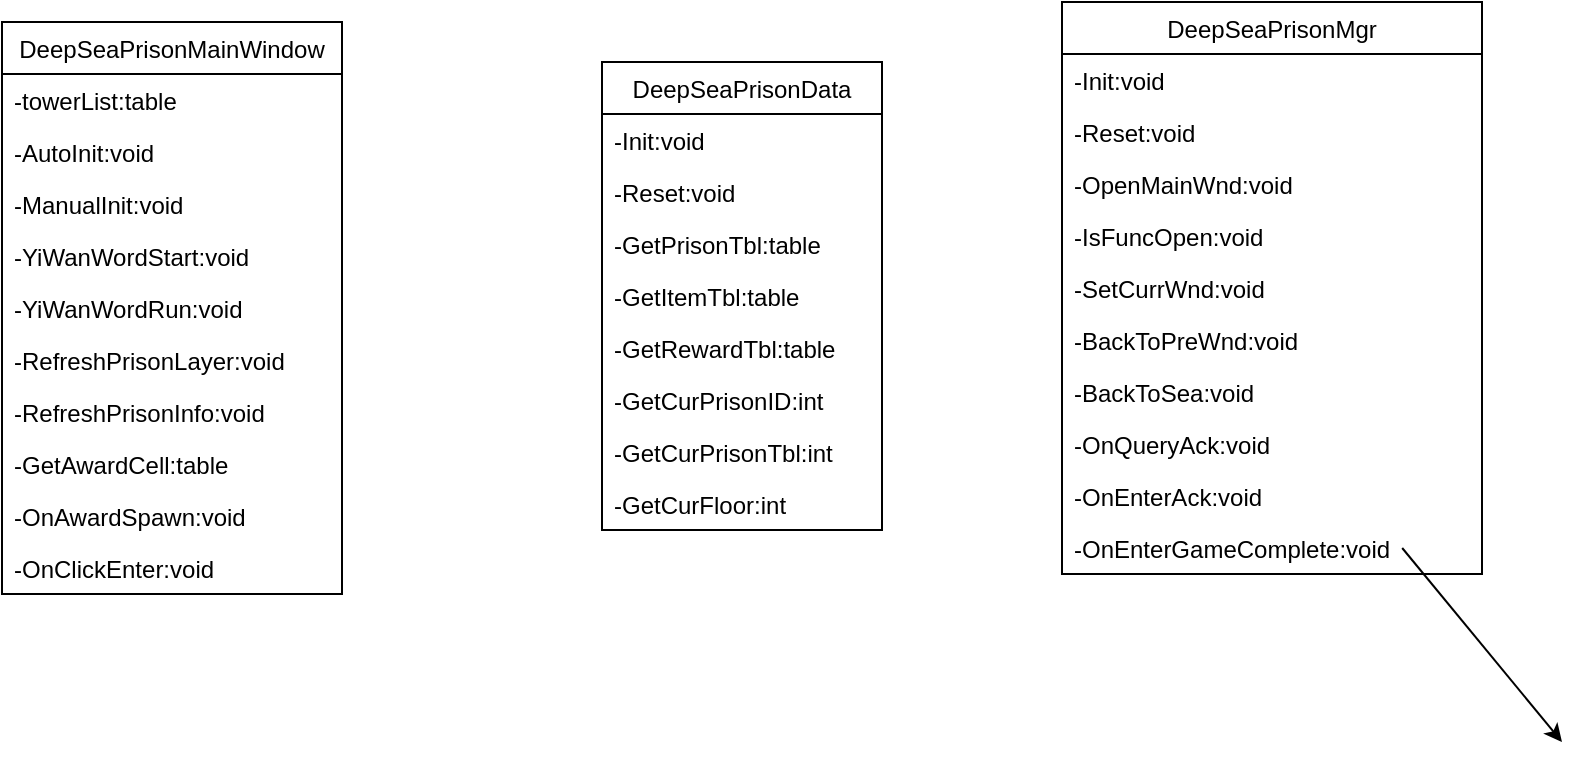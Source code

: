<mxfile version="13.5.8" type="github">
  <diagram id="C5RBs43oDa-KdzZeNtuy" name="Page-1">
    <mxGraphModel dx="1865" dy="676" grid="1" gridSize="10" guides="1" tooltips="1" connect="1" arrows="1" fold="1" page="1" pageScale="1" pageWidth="827" pageHeight="1169" math="0" shadow="0">
      <root>
        <mxCell id="WIyWlLk6GJQsqaUBKTNV-0" />
        <mxCell id="WIyWlLk6GJQsqaUBKTNV-1" parent="WIyWlLk6GJQsqaUBKTNV-0" />
        <mxCell id="sJLSV0z1X43og4lplSQz-0" value="DeepSeaPrisonMainWindow" style="swimlane;fontStyle=0;childLayout=stackLayout;horizontal=1;startSize=26;fillColor=none;horizontalStack=0;resizeParent=1;resizeParentMax=0;resizeLast=0;collapsible=1;marginBottom=0;" vertex="1" parent="WIyWlLk6GJQsqaUBKTNV-1">
          <mxGeometry x="-150" y="90" width="170" height="286" as="geometry" />
        </mxCell>
        <mxCell id="sJLSV0z1X43og4lplSQz-1" value="-towerList:table" style="text;strokeColor=none;fillColor=none;align=left;verticalAlign=top;spacingLeft=4;spacingRight=4;overflow=hidden;rotatable=0;points=[[0,0.5],[1,0.5]];portConstraint=eastwest;" vertex="1" parent="sJLSV0z1X43og4lplSQz-0">
          <mxGeometry y="26" width="170" height="26" as="geometry" />
        </mxCell>
        <mxCell id="sJLSV0z1X43og4lplSQz-3" value="-AutoInit:void" style="text;strokeColor=none;fillColor=none;align=left;verticalAlign=top;spacingLeft=4;spacingRight=4;overflow=hidden;rotatable=0;points=[[0,0.5],[1,0.5]];portConstraint=eastwest;" vertex="1" parent="sJLSV0z1X43og4lplSQz-0">
          <mxGeometry y="52" width="170" height="26" as="geometry" />
        </mxCell>
        <mxCell id="sJLSV0z1X43og4lplSQz-5" value="-ManualInit:void" style="text;strokeColor=none;fillColor=none;align=left;verticalAlign=top;spacingLeft=4;spacingRight=4;overflow=hidden;rotatable=0;points=[[0,0.5],[1,0.5]];portConstraint=eastwest;" vertex="1" parent="sJLSV0z1X43og4lplSQz-0">
          <mxGeometry y="78" width="170" height="26" as="geometry" />
        </mxCell>
        <mxCell id="sJLSV0z1X43og4lplSQz-6" value="-YiWanWordStart:void" style="text;strokeColor=none;fillColor=none;align=left;verticalAlign=top;spacingLeft=4;spacingRight=4;overflow=hidden;rotatable=0;points=[[0,0.5],[1,0.5]];portConstraint=eastwest;" vertex="1" parent="sJLSV0z1X43og4lplSQz-0">
          <mxGeometry y="104" width="170" height="26" as="geometry" />
        </mxCell>
        <mxCell id="sJLSV0z1X43og4lplSQz-7" value="-YiWanWordRun:void" style="text;strokeColor=none;fillColor=none;align=left;verticalAlign=top;spacingLeft=4;spacingRight=4;overflow=hidden;rotatable=0;points=[[0,0.5],[1,0.5]];portConstraint=eastwest;" vertex="1" parent="sJLSV0z1X43og4lplSQz-0">
          <mxGeometry y="130" width="170" height="26" as="geometry" />
        </mxCell>
        <mxCell id="sJLSV0z1X43og4lplSQz-8" value="-RefreshPrisonLayer:void" style="text;strokeColor=none;fillColor=none;align=left;verticalAlign=top;spacingLeft=4;spacingRight=4;overflow=hidden;rotatable=0;points=[[0,0.5],[1,0.5]];portConstraint=eastwest;" vertex="1" parent="sJLSV0z1X43og4lplSQz-0">
          <mxGeometry y="156" width="170" height="26" as="geometry" />
        </mxCell>
        <mxCell id="sJLSV0z1X43og4lplSQz-9" value="-RefreshPrisonInfo:void" style="text;strokeColor=none;fillColor=none;align=left;verticalAlign=top;spacingLeft=4;spacingRight=4;overflow=hidden;rotatable=0;points=[[0,0.5],[1,0.5]];portConstraint=eastwest;" vertex="1" parent="sJLSV0z1X43og4lplSQz-0">
          <mxGeometry y="182" width="170" height="26" as="geometry" />
        </mxCell>
        <mxCell id="sJLSV0z1X43og4lplSQz-10" value="-GetAwardCell:table" style="text;strokeColor=none;fillColor=none;align=left;verticalAlign=top;spacingLeft=4;spacingRight=4;overflow=hidden;rotatable=0;points=[[0,0.5],[1,0.5]];portConstraint=eastwest;" vertex="1" parent="sJLSV0z1X43og4lplSQz-0">
          <mxGeometry y="208" width="170" height="26" as="geometry" />
        </mxCell>
        <mxCell id="sJLSV0z1X43og4lplSQz-11" value="-OnAwardSpawn:void" style="text;strokeColor=none;fillColor=none;align=left;verticalAlign=top;spacingLeft=4;spacingRight=4;overflow=hidden;rotatable=0;points=[[0,0.5],[1,0.5]];portConstraint=eastwest;" vertex="1" parent="sJLSV0z1X43og4lplSQz-0">
          <mxGeometry y="234" width="170" height="26" as="geometry" />
        </mxCell>
        <mxCell id="sJLSV0z1X43og4lplSQz-12" value="-OnClickEnter:void" style="text;strokeColor=none;fillColor=none;align=left;verticalAlign=top;spacingLeft=4;spacingRight=4;overflow=hidden;rotatable=0;points=[[0,0.5],[1,0.5]];portConstraint=eastwest;" vertex="1" parent="sJLSV0z1X43og4lplSQz-0">
          <mxGeometry y="260" width="170" height="26" as="geometry" />
        </mxCell>
        <mxCell id="sJLSV0z1X43og4lplSQz-13" value="DeepSeaPrisonData" style="swimlane;fontStyle=0;childLayout=stackLayout;horizontal=1;startSize=26;fillColor=none;horizontalStack=0;resizeParent=1;resizeParentMax=0;resizeLast=0;collapsible=1;marginBottom=0;" vertex="1" parent="WIyWlLk6GJQsqaUBKTNV-1">
          <mxGeometry x="150" y="110" width="140" height="234" as="geometry" />
        </mxCell>
        <mxCell id="sJLSV0z1X43og4lplSQz-14" value="-Init:void" style="text;strokeColor=none;fillColor=none;align=left;verticalAlign=top;spacingLeft=4;spacingRight=4;overflow=hidden;rotatable=0;points=[[0,0.5],[1,0.5]];portConstraint=eastwest;" vertex="1" parent="sJLSV0z1X43og4lplSQz-13">
          <mxGeometry y="26" width="140" height="26" as="geometry" />
        </mxCell>
        <mxCell id="sJLSV0z1X43og4lplSQz-15" value="-Reset:void" style="text;strokeColor=none;fillColor=none;align=left;verticalAlign=top;spacingLeft=4;spacingRight=4;overflow=hidden;rotatable=0;points=[[0,0.5],[1,0.5]];portConstraint=eastwest;" vertex="1" parent="sJLSV0z1X43og4lplSQz-13">
          <mxGeometry y="52" width="140" height="26" as="geometry" />
        </mxCell>
        <mxCell id="sJLSV0z1X43og4lplSQz-16" value="-GetPrisonTbl:table" style="text;strokeColor=none;fillColor=none;align=left;verticalAlign=top;spacingLeft=4;spacingRight=4;overflow=hidden;rotatable=0;points=[[0,0.5],[1,0.5]];portConstraint=eastwest;" vertex="1" parent="sJLSV0z1X43og4lplSQz-13">
          <mxGeometry y="78" width="140" height="26" as="geometry" />
        </mxCell>
        <mxCell id="sJLSV0z1X43og4lplSQz-17" value="-GetItemTbl:table" style="text;strokeColor=none;fillColor=none;align=left;verticalAlign=top;spacingLeft=4;spacingRight=4;overflow=hidden;rotatable=0;points=[[0,0.5],[1,0.5]];portConstraint=eastwest;" vertex="1" parent="sJLSV0z1X43og4lplSQz-13">
          <mxGeometry y="104" width="140" height="26" as="geometry" />
        </mxCell>
        <mxCell id="sJLSV0z1X43og4lplSQz-18" value="-GetRewardTbl:table" style="text;strokeColor=none;fillColor=none;align=left;verticalAlign=top;spacingLeft=4;spacingRight=4;overflow=hidden;rotatable=0;points=[[0,0.5],[1,0.5]];portConstraint=eastwest;" vertex="1" parent="sJLSV0z1X43og4lplSQz-13">
          <mxGeometry y="130" width="140" height="26" as="geometry" />
        </mxCell>
        <mxCell id="sJLSV0z1X43og4lplSQz-19" value="-GetCurPrisonID:int" style="text;strokeColor=none;fillColor=none;align=left;verticalAlign=top;spacingLeft=4;spacingRight=4;overflow=hidden;rotatable=0;points=[[0,0.5],[1,0.5]];portConstraint=eastwest;" vertex="1" parent="sJLSV0z1X43og4lplSQz-13">
          <mxGeometry y="156" width="140" height="26" as="geometry" />
        </mxCell>
        <mxCell id="sJLSV0z1X43og4lplSQz-20" value="-GetCurPrisonTbl:int" style="text;strokeColor=none;fillColor=none;align=left;verticalAlign=top;spacingLeft=4;spacingRight=4;overflow=hidden;rotatable=0;points=[[0,0.5],[1,0.5]];portConstraint=eastwest;" vertex="1" parent="sJLSV0z1X43og4lplSQz-13">
          <mxGeometry y="182" width="140" height="26" as="geometry" />
        </mxCell>
        <mxCell id="sJLSV0z1X43og4lplSQz-21" value="-GetCurFloor:int" style="text;strokeColor=none;fillColor=none;align=left;verticalAlign=top;spacingLeft=4;spacingRight=4;overflow=hidden;rotatable=0;points=[[0,0.5],[1,0.5]];portConstraint=eastwest;" vertex="1" parent="sJLSV0z1X43og4lplSQz-13">
          <mxGeometry y="208" width="140" height="26" as="geometry" />
        </mxCell>
        <mxCell id="sJLSV0z1X43og4lplSQz-22" value="DeepSeaPrisonMgr" style="swimlane;fontStyle=0;childLayout=stackLayout;horizontal=1;startSize=26;fillColor=none;horizontalStack=0;resizeParent=1;resizeParentMax=0;resizeLast=0;collapsible=1;marginBottom=0;" vertex="1" parent="WIyWlLk6GJQsqaUBKTNV-1">
          <mxGeometry x="380" y="80" width="210" height="286" as="geometry" />
        </mxCell>
        <mxCell id="sJLSV0z1X43og4lplSQz-23" value="-Init:void" style="text;strokeColor=none;fillColor=none;align=left;verticalAlign=top;spacingLeft=4;spacingRight=4;overflow=hidden;rotatable=0;points=[[0,0.5],[1,0.5]];portConstraint=eastwest;" vertex="1" parent="sJLSV0z1X43og4lplSQz-22">
          <mxGeometry y="26" width="210" height="26" as="geometry" />
        </mxCell>
        <mxCell id="sJLSV0z1X43og4lplSQz-24" value="-Reset:void" style="text;strokeColor=none;fillColor=none;align=left;verticalAlign=top;spacingLeft=4;spacingRight=4;overflow=hidden;rotatable=0;points=[[0,0.5],[1,0.5]];portConstraint=eastwest;" vertex="1" parent="sJLSV0z1X43og4lplSQz-22">
          <mxGeometry y="52" width="210" height="26" as="geometry" />
        </mxCell>
        <mxCell id="sJLSV0z1X43og4lplSQz-25" value="-OpenMainWnd:void" style="text;strokeColor=none;fillColor=none;align=left;verticalAlign=top;spacingLeft=4;spacingRight=4;overflow=hidden;rotatable=0;points=[[0,0.5],[1,0.5]];portConstraint=eastwest;" vertex="1" parent="sJLSV0z1X43og4lplSQz-22">
          <mxGeometry y="78" width="210" height="26" as="geometry" />
        </mxCell>
        <mxCell id="sJLSV0z1X43og4lplSQz-26" value="-IsFuncOpen:void" style="text;strokeColor=none;fillColor=none;align=left;verticalAlign=top;spacingLeft=4;spacingRight=4;overflow=hidden;rotatable=0;points=[[0,0.5],[1,0.5]];portConstraint=eastwest;" vertex="1" parent="sJLSV0z1X43og4lplSQz-22">
          <mxGeometry y="104" width="210" height="26" as="geometry" />
        </mxCell>
        <mxCell id="sJLSV0z1X43og4lplSQz-27" value="-SetCurrWnd:void" style="text;strokeColor=none;fillColor=none;align=left;verticalAlign=top;spacingLeft=4;spacingRight=4;overflow=hidden;rotatable=0;points=[[0,0.5],[1,0.5]];portConstraint=eastwest;" vertex="1" parent="sJLSV0z1X43og4lplSQz-22">
          <mxGeometry y="130" width="210" height="26" as="geometry" />
        </mxCell>
        <mxCell id="sJLSV0z1X43og4lplSQz-28" value="-BackToPreWnd:void" style="text;strokeColor=none;fillColor=none;align=left;verticalAlign=top;spacingLeft=4;spacingRight=4;overflow=hidden;rotatable=0;points=[[0,0.5],[1,0.5]];portConstraint=eastwest;" vertex="1" parent="sJLSV0z1X43og4lplSQz-22">
          <mxGeometry y="156" width="210" height="26" as="geometry" />
        </mxCell>
        <mxCell id="sJLSV0z1X43og4lplSQz-29" value="-BackToSea:void" style="text;strokeColor=none;fillColor=none;align=left;verticalAlign=top;spacingLeft=4;spacingRight=4;overflow=hidden;rotatable=0;points=[[0,0.5],[1,0.5]];portConstraint=eastwest;" vertex="1" parent="sJLSV0z1X43og4lplSQz-22">
          <mxGeometry y="182" width="210" height="26" as="geometry" />
        </mxCell>
        <mxCell id="sJLSV0z1X43og4lplSQz-30" value="-OnQueryAck:void" style="text;strokeColor=none;fillColor=none;align=left;verticalAlign=top;spacingLeft=4;spacingRight=4;overflow=hidden;rotatable=0;points=[[0,0.5],[1,0.5]];portConstraint=eastwest;" vertex="1" parent="sJLSV0z1X43og4lplSQz-22">
          <mxGeometry y="208" width="210" height="26" as="geometry" />
        </mxCell>
        <mxCell id="sJLSV0z1X43og4lplSQz-31" value="-OnEnterAck:void" style="text;strokeColor=none;fillColor=none;align=left;verticalAlign=top;spacingLeft=4;spacingRight=4;overflow=hidden;rotatable=0;points=[[0,0.5],[1,0.5]];portConstraint=eastwest;" vertex="1" parent="sJLSV0z1X43og4lplSQz-22">
          <mxGeometry y="234" width="210" height="26" as="geometry" />
        </mxCell>
        <mxCell id="sJLSV0z1X43og4lplSQz-34" value="" style="endArrow=classic;html=1;exitX=0.81;exitY=0.5;exitDx=0;exitDy=0;exitPerimeter=0;" edge="1" parent="sJLSV0z1X43og4lplSQz-22" source="sJLSV0z1X43og4lplSQz-32">
          <mxGeometry width="50" height="50" relative="1" as="geometry">
            <mxPoint x="170" y="310" as="sourcePoint" />
            <mxPoint x="250" y="370" as="targetPoint" />
          </mxGeometry>
        </mxCell>
        <mxCell id="sJLSV0z1X43og4lplSQz-32" value="-OnEnterGameComplete:void" style="text;strokeColor=none;fillColor=none;align=left;verticalAlign=top;spacingLeft=4;spacingRight=4;overflow=hidden;rotatable=0;points=[[0,0.5],[1,0.5]];portConstraint=eastwest;" vertex="1" parent="sJLSV0z1X43og4lplSQz-22">
          <mxGeometry y="260" width="210" height="26" as="geometry" />
        </mxCell>
      </root>
    </mxGraphModel>
  </diagram>
</mxfile>
